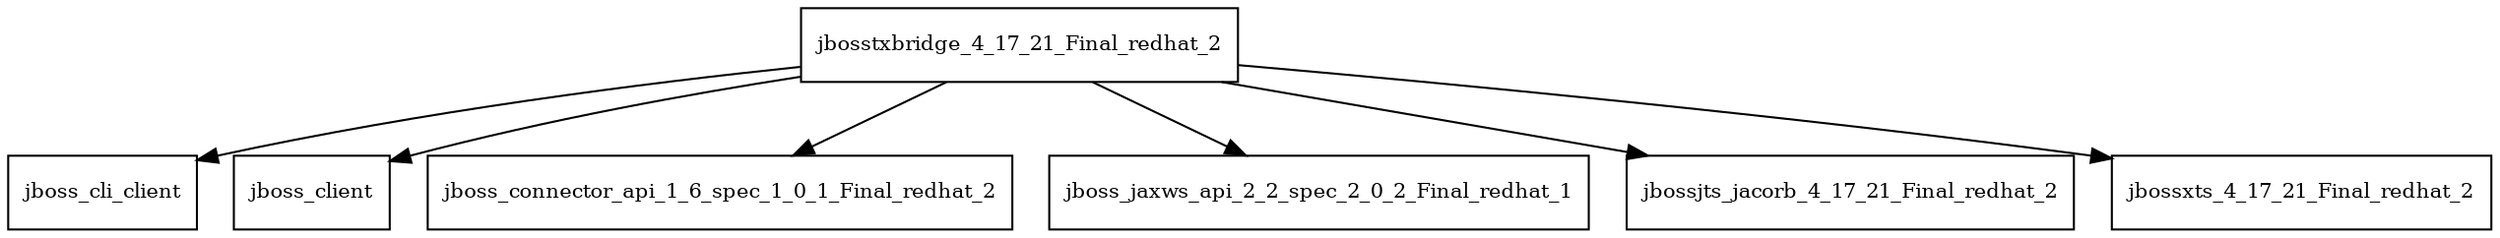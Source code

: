 digraph jbosstxbridge_4_17_21_Final_redhat_2_dependencies {
  node [shape = box, fontsize=10.0];
  jbosstxbridge_4_17_21_Final_redhat_2 -> jboss_cli_client;
  jbosstxbridge_4_17_21_Final_redhat_2 -> jboss_client;
  jbosstxbridge_4_17_21_Final_redhat_2 -> jboss_connector_api_1_6_spec_1_0_1_Final_redhat_2;
  jbosstxbridge_4_17_21_Final_redhat_2 -> jboss_jaxws_api_2_2_spec_2_0_2_Final_redhat_1;
  jbosstxbridge_4_17_21_Final_redhat_2 -> jbossjts_jacorb_4_17_21_Final_redhat_2;
  jbosstxbridge_4_17_21_Final_redhat_2 -> jbossxts_4_17_21_Final_redhat_2;
}
